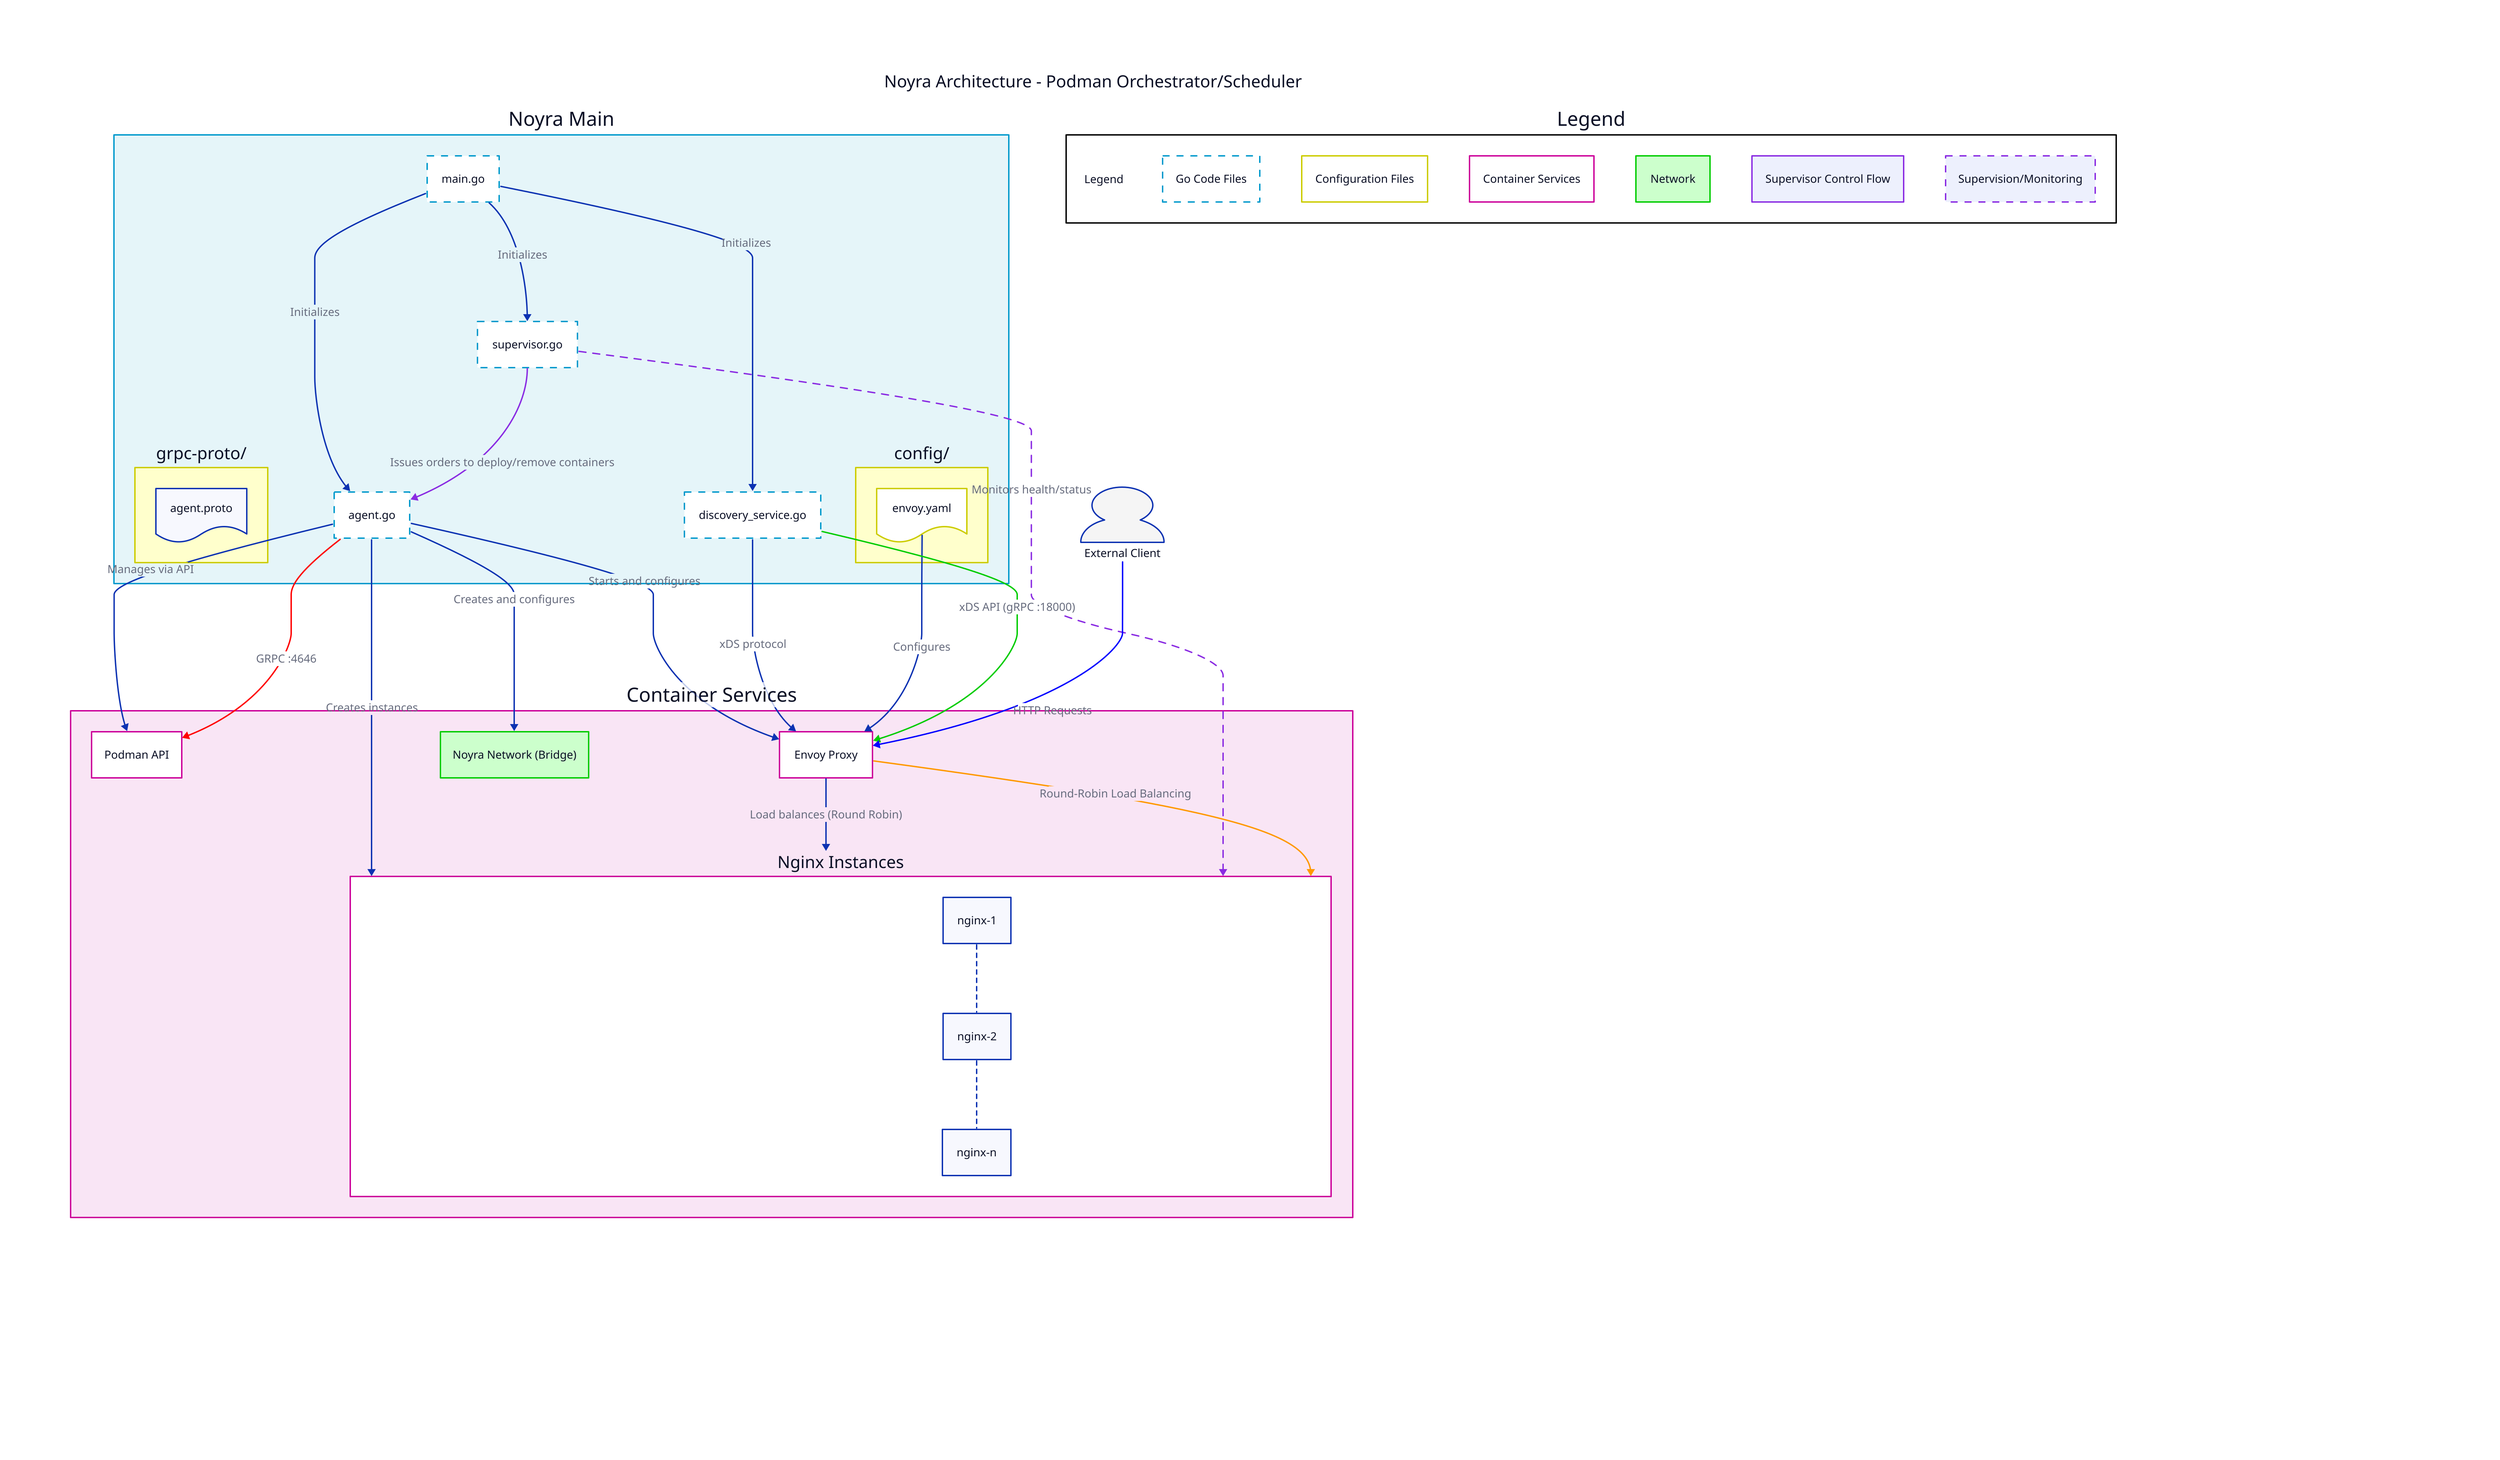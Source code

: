 title: "Noyra Architecture - Podman Orchestrator/Scheduler" {
  near: top-center
  shape: text
  style: {
    font-size: 24
  }
}

# Main Components
NoyraMain: "Noyra Main" {
  shape: rectangle
  style: {
    fill: "#e5f5f9"
    stroke: "#0099cc"
    stroke-width: 2
  }

  main: "main.go" {
    shape: rectangle
    style: {
      fill: white
      stroke: "#0099cc"
      stroke-dash: 5
    }
  }

  agent: "agent.go" {
    shape: rectangle
    style: {
      fill: white
      stroke: "#0099cc"
      stroke-dash: 5
    }
  }

  supervisorService: "supervisor.go" {
    shape: rectangle
    style: {
      fill: white
      stroke: "#0099cc"
      stroke-dash: 5
    }
  }

  discoveryService: "discovery_service.go" {
    shape: rectangle
    style: {
      fill: white
      stroke: "#0099cc"
      stroke-dash: 5
    }
  }

  configDir: "config/" {
    style: {
      fill: "#ffffcc"
      stroke: "#cccc00"
    }

    envoyConfig: "envoy.yaml" {
      shape: document
      style: {
        fill: white
        stroke: "#cccc00"
      }
    }
  }

  protoDir: "grpc-proto/" {
    style: {
      fill: "#ffffcc"
      stroke: "#cccc00"
    }

    agentProto: "agent.proto" {
      shape: document
    }
  }
}

# Container Components
Containers: "Container Services" {
  shape: rectangle
  style: {
    fill: "#f9e5f5"
    stroke: "#cc0099"
    stroke-width: 2
  }

  podman: "Podman API" {
    shape: rectangle
    style: {
      fill: white
      stroke: "#cc0099"
    }
  }

  envoy: "Envoy Proxy" {
    shape: rectangle
    style: {
      fill: white
      stroke: "#cc0099"
    }
  }

  nginx: "Nginx Instances" {
    shape: rectangle
    style: {
      fill: white
      stroke: "#cc0099"
    }

    nginx1: "nginx-1" {
      shape: rectangle
    }

    nginx2: "nginx-2" {
      shape: rectangle
    }

    nginxN: "nginx-n" {
      shape: rectangle
    }

    nginx1 -- nginx2 -- nginxN: {
      style: {
        stroke-dash: 3
      }
    }
  }

  network: "Noyra Network (Bridge)" {
    shape: rectangle
    style: {
      fill: "#ccffcc"
      stroke: "#00cc00"
    }
  }
}

# Flow and Relationship
NoyraMain.main -> NoyraMain.agent: "Initializes"
NoyraMain.main -> NoyraMain.discoveryService: "Initializes"
NoyraMain.main -> NoyraMain.supervisorService: "Initializes"
NoyraMain.agent -> Containers.podman: "Manages via API"
NoyraMain.agent -> Containers.network: "Creates and configures"
NoyraMain.agent -> Containers.envoy: "Starts and configures"
NoyraMain.agent -> Containers.nginx: "Creates instances"
NoyraMain.discoveryService -> Containers.envoy: "xDS protocol"
Containers.envoy -> Containers.nginx: "Load balances (Round Robin)"
NoyraMain.configDir.envoyConfig -> Containers.envoy: "Configures"

# Add supervisor orchestration flow
NoyraMain.supervisorService -> NoyraMain.agent: "Issues orders to deploy/remove containers" {
  style: {
    stroke: "#8a2be2"
    stroke-width: 2
  }
}

NoyraMain.supervisorService -> Containers.nginx: "Monitors health/status" {
  style: {
    stroke: "#8a2be2"
    stroke-width: 2
    stroke-dash: 5
  }
}

# Connection explanations
NoyraMain.agent -> Containers.podman: "GRPC :4646" {
  style: {
    stroke: "#ff0000"
    stroke-width: 2
  }
}

Containers.envoy -> Containers.nginx: "Round-Robin Load Balancing" {
  style: {
    stroke: "#ff9900"
    stroke-width: 2
  }
}

NoyraMain.discoveryService -> Containers.envoy: "xDS API (gRPC :18000)" {
  style: {
    stroke: "#00cc00"
    stroke-width: 2
  }
}

Client: "External Client" {
  shape: person
  style: {
    fill: "#f5f5f5"
  }
}

Client -> Containers.envoy: "HTTP Requests" {
  style: {
    stroke: "#0000ff"
    stroke-width: 2
  }
}

# Legend
Legend: {
  shape: rectangle
  style: {
    fill: white
    stroke: black
  }

  title: "Legend" {
    shape: text
  }

  codeFiles: "Go Code Files" {
    shape: rectangle
    style: {
      fill: white
      stroke: "#0099cc"
      stroke-dash: 5
    }
  }

  configFiles: "Configuration Files" {
    shape: rectangle
    style: {
      fill: white
      stroke: "#cccc00"
    }
  }

  containerServices: "Container Services" {
    shape: rectangle
    style: {
      fill: white
      stroke: "#cc0099"
    }
  }

  network: "Network" {
    shape: rectangle
    style: {
      fill: "#ccffcc"
      stroke: "#00cc00"
    }
  }
  
  supervisorFlow: "Supervisor Control Flow" {
    style: {
      stroke: "#8a2be2"
      stroke-width: 2
    }
  }
  
  supervisorMonitor: "Supervision/Monitoring" {
    style: {
      stroke: "#8a2be2"
      stroke-width: 2
      stroke-dash: 5
    }
  }
}

explanation: |md
  Key Components:
  - Agent: Manages container lifecycle via Podman API
  - Discovery Service: Provides service discovery via Envoy xDS
  - Supervisor: Monitors and manages container health
    * Issues orders to Agent to deploy/remove containers (e.g., nginx)
    * Monitors the health and status of containers
  - Envoy: Front-proxy that load balances to multiple nginx instances
  - Nginx: Web servers that can be scaled horizontally
  - Noyra Network: Bridge network connecting all components
| {
  shape: text
  near: bottom-right
  style: {
    font-size: 14
  }
}
